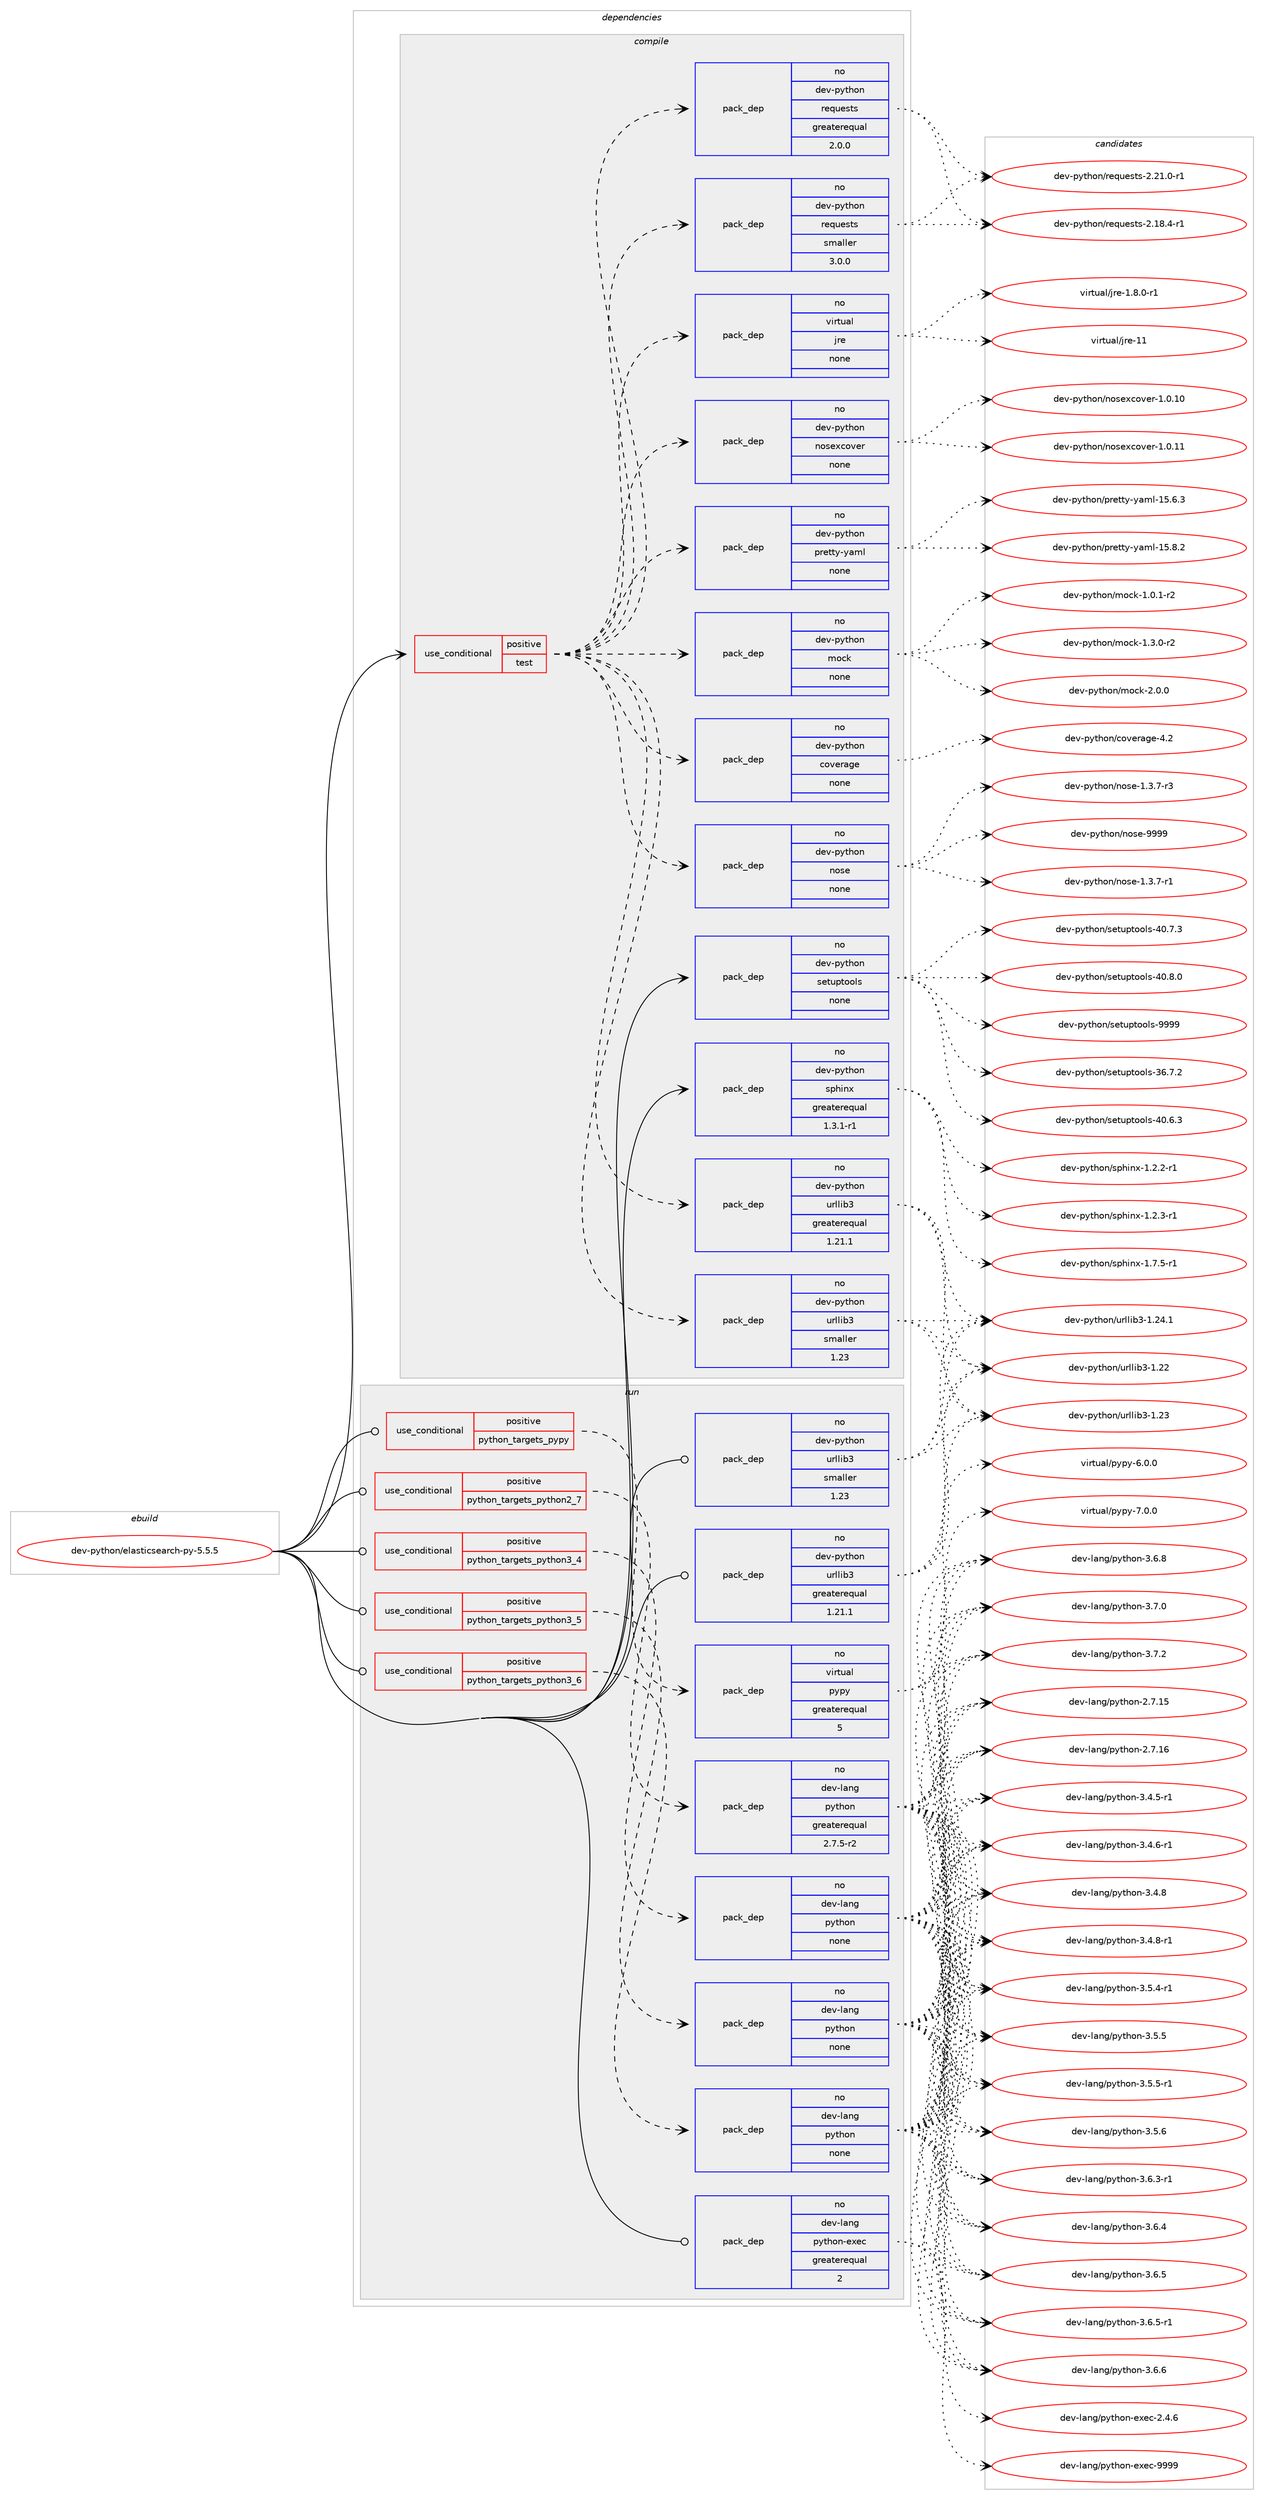 digraph prolog {

# *************
# Graph options
# *************

newrank=true;
concentrate=true;
compound=true;
graph [rankdir=LR,fontname=Helvetica,fontsize=10,ranksep=1.5];#, ranksep=2.5, nodesep=0.2];
edge  [arrowhead=vee];
node  [fontname=Helvetica,fontsize=10];

# **********
# The ebuild
# **********

subgraph cluster_leftcol {
color=gray;
rank=same;
label=<<i>ebuild</i>>;
id [label="dev-python/elasticsearch-py-5.5.5", color=red, width=4, href="../dev-python/elasticsearch-py-5.5.5.svg"];
}

# ****************
# The dependencies
# ****************

subgraph cluster_midcol {
color=gray;
label=<<i>dependencies</i>>;
subgraph cluster_compile {
fillcolor="#eeeeee";
style=filled;
label=<<i>compile</i>>;
subgraph cond373822 {
dependency1407675 [label=<<TABLE BORDER="0" CELLBORDER="1" CELLSPACING="0" CELLPADDING="4"><TR><TD ROWSPAN="3" CELLPADDING="10">use_conditional</TD></TR><TR><TD>positive</TD></TR><TR><TD>test</TD></TR></TABLE>>, shape=none, color=red];
subgraph pack1010595 {
dependency1407676 [label=<<TABLE BORDER="0" CELLBORDER="1" CELLSPACING="0" CELLPADDING="4" WIDTH="220"><TR><TD ROWSPAN="6" CELLPADDING="30">pack_dep</TD></TR><TR><TD WIDTH="110">no</TD></TR><TR><TD>dev-python</TD></TR><TR><TD>urllib3</TD></TR><TR><TD>greaterequal</TD></TR><TR><TD>1.21.1</TD></TR></TABLE>>, shape=none, color=blue];
}
dependency1407675:e -> dependency1407676:w [weight=20,style="dashed",arrowhead="vee"];
subgraph pack1010596 {
dependency1407677 [label=<<TABLE BORDER="0" CELLBORDER="1" CELLSPACING="0" CELLPADDING="4" WIDTH="220"><TR><TD ROWSPAN="6" CELLPADDING="30">pack_dep</TD></TR><TR><TD WIDTH="110">no</TD></TR><TR><TD>dev-python</TD></TR><TR><TD>urllib3</TD></TR><TR><TD>smaller</TD></TR><TR><TD>1.23</TD></TR></TABLE>>, shape=none, color=blue];
}
dependency1407675:e -> dependency1407677:w [weight=20,style="dashed",arrowhead="vee"];
subgraph pack1010597 {
dependency1407678 [label=<<TABLE BORDER="0" CELLBORDER="1" CELLSPACING="0" CELLPADDING="4" WIDTH="220"><TR><TD ROWSPAN="6" CELLPADDING="30">pack_dep</TD></TR><TR><TD WIDTH="110">no</TD></TR><TR><TD>dev-python</TD></TR><TR><TD>requests</TD></TR><TR><TD>greaterequal</TD></TR><TR><TD>2.0.0</TD></TR></TABLE>>, shape=none, color=blue];
}
dependency1407675:e -> dependency1407678:w [weight=20,style="dashed",arrowhead="vee"];
subgraph pack1010598 {
dependency1407679 [label=<<TABLE BORDER="0" CELLBORDER="1" CELLSPACING="0" CELLPADDING="4" WIDTH="220"><TR><TD ROWSPAN="6" CELLPADDING="30">pack_dep</TD></TR><TR><TD WIDTH="110">no</TD></TR><TR><TD>dev-python</TD></TR><TR><TD>requests</TD></TR><TR><TD>smaller</TD></TR><TR><TD>3.0.0</TD></TR></TABLE>>, shape=none, color=blue];
}
dependency1407675:e -> dependency1407679:w [weight=20,style="dashed",arrowhead="vee"];
subgraph pack1010599 {
dependency1407680 [label=<<TABLE BORDER="0" CELLBORDER="1" CELLSPACING="0" CELLPADDING="4" WIDTH="220"><TR><TD ROWSPAN="6" CELLPADDING="30">pack_dep</TD></TR><TR><TD WIDTH="110">no</TD></TR><TR><TD>dev-python</TD></TR><TR><TD>nose</TD></TR><TR><TD>none</TD></TR><TR><TD></TD></TR></TABLE>>, shape=none, color=blue];
}
dependency1407675:e -> dependency1407680:w [weight=20,style="dashed",arrowhead="vee"];
subgraph pack1010600 {
dependency1407681 [label=<<TABLE BORDER="0" CELLBORDER="1" CELLSPACING="0" CELLPADDING="4" WIDTH="220"><TR><TD ROWSPAN="6" CELLPADDING="30">pack_dep</TD></TR><TR><TD WIDTH="110">no</TD></TR><TR><TD>dev-python</TD></TR><TR><TD>coverage</TD></TR><TR><TD>none</TD></TR><TR><TD></TD></TR></TABLE>>, shape=none, color=blue];
}
dependency1407675:e -> dependency1407681:w [weight=20,style="dashed",arrowhead="vee"];
subgraph pack1010601 {
dependency1407682 [label=<<TABLE BORDER="0" CELLBORDER="1" CELLSPACING="0" CELLPADDING="4" WIDTH="220"><TR><TD ROWSPAN="6" CELLPADDING="30">pack_dep</TD></TR><TR><TD WIDTH="110">no</TD></TR><TR><TD>dev-python</TD></TR><TR><TD>mock</TD></TR><TR><TD>none</TD></TR><TR><TD></TD></TR></TABLE>>, shape=none, color=blue];
}
dependency1407675:e -> dependency1407682:w [weight=20,style="dashed",arrowhead="vee"];
subgraph pack1010602 {
dependency1407683 [label=<<TABLE BORDER="0" CELLBORDER="1" CELLSPACING="0" CELLPADDING="4" WIDTH="220"><TR><TD ROWSPAN="6" CELLPADDING="30">pack_dep</TD></TR><TR><TD WIDTH="110">no</TD></TR><TR><TD>dev-python</TD></TR><TR><TD>pretty-yaml</TD></TR><TR><TD>none</TD></TR><TR><TD></TD></TR></TABLE>>, shape=none, color=blue];
}
dependency1407675:e -> dependency1407683:w [weight=20,style="dashed",arrowhead="vee"];
subgraph pack1010603 {
dependency1407684 [label=<<TABLE BORDER="0" CELLBORDER="1" CELLSPACING="0" CELLPADDING="4" WIDTH="220"><TR><TD ROWSPAN="6" CELLPADDING="30">pack_dep</TD></TR><TR><TD WIDTH="110">no</TD></TR><TR><TD>dev-python</TD></TR><TR><TD>nosexcover</TD></TR><TR><TD>none</TD></TR><TR><TD></TD></TR></TABLE>>, shape=none, color=blue];
}
dependency1407675:e -> dependency1407684:w [weight=20,style="dashed",arrowhead="vee"];
subgraph pack1010604 {
dependency1407685 [label=<<TABLE BORDER="0" CELLBORDER="1" CELLSPACING="0" CELLPADDING="4" WIDTH="220"><TR><TD ROWSPAN="6" CELLPADDING="30">pack_dep</TD></TR><TR><TD WIDTH="110">no</TD></TR><TR><TD>virtual</TD></TR><TR><TD>jre</TD></TR><TR><TD>none</TD></TR><TR><TD></TD></TR></TABLE>>, shape=none, color=blue];
}
dependency1407675:e -> dependency1407685:w [weight=20,style="dashed",arrowhead="vee"];
}
id:e -> dependency1407675:w [weight=20,style="solid",arrowhead="vee"];
subgraph pack1010605 {
dependency1407686 [label=<<TABLE BORDER="0" CELLBORDER="1" CELLSPACING="0" CELLPADDING="4" WIDTH="220"><TR><TD ROWSPAN="6" CELLPADDING="30">pack_dep</TD></TR><TR><TD WIDTH="110">no</TD></TR><TR><TD>dev-python</TD></TR><TR><TD>setuptools</TD></TR><TR><TD>none</TD></TR><TR><TD></TD></TR></TABLE>>, shape=none, color=blue];
}
id:e -> dependency1407686:w [weight=20,style="solid",arrowhead="vee"];
subgraph pack1010606 {
dependency1407687 [label=<<TABLE BORDER="0" CELLBORDER="1" CELLSPACING="0" CELLPADDING="4" WIDTH="220"><TR><TD ROWSPAN="6" CELLPADDING="30">pack_dep</TD></TR><TR><TD WIDTH="110">no</TD></TR><TR><TD>dev-python</TD></TR><TR><TD>sphinx</TD></TR><TR><TD>greaterequal</TD></TR><TR><TD>1.3.1-r1</TD></TR></TABLE>>, shape=none, color=blue];
}
id:e -> dependency1407687:w [weight=20,style="solid",arrowhead="vee"];
}
subgraph cluster_compileandrun {
fillcolor="#eeeeee";
style=filled;
label=<<i>compile and run</i>>;
}
subgraph cluster_run {
fillcolor="#eeeeee";
style=filled;
label=<<i>run</i>>;
subgraph cond373823 {
dependency1407688 [label=<<TABLE BORDER="0" CELLBORDER="1" CELLSPACING="0" CELLPADDING="4"><TR><TD ROWSPAN="3" CELLPADDING="10">use_conditional</TD></TR><TR><TD>positive</TD></TR><TR><TD>python_targets_pypy</TD></TR></TABLE>>, shape=none, color=red];
subgraph pack1010607 {
dependency1407689 [label=<<TABLE BORDER="0" CELLBORDER="1" CELLSPACING="0" CELLPADDING="4" WIDTH="220"><TR><TD ROWSPAN="6" CELLPADDING="30">pack_dep</TD></TR><TR><TD WIDTH="110">no</TD></TR><TR><TD>virtual</TD></TR><TR><TD>pypy</TD></TR><TR><TD>greaterequal</TD></TR><TR><TD>5</TD></TR></TABLE>>, shape=none, color=blue];
}
dependency1407688:e -> dependency1407689:w [weight=20,style="dashed",arrowhead="vee"];
}
id:e -> dependency1407688:w [weight=20,style="solid",arrowhead="odot"];
subgraph cond373824 {
dependency1407690 [label=<<TABLE BORDER="0" CELLBORDER="1" CELLSPACING="0" CELLPADDING="4"><TR><TD ROWSPAN="3" CELLPADDING="10">use_conditional</TD></TR><TR><TD>positive</TD></TR><TR><TD>python_targets_python2_7</TD></TR></TABLE>>, shape=none, color=red];
subgraph pack1010608 {
dependency1407691 [label=<<TABLE BORDER="0" CELLBORDER="1" CELLSPACING="0" CELLPADDING="4" WIDTH="220"><TR><TD ROWSPAN="6" CELLPADDING="30">pack_dep</TD></TR><TR><TD WIDTH="110">no</TD></TR><TR><TD>dev-lang</TD></TR><TR><TD>python</TD></TR><TR><TD>greaterequal</TD></TR><TR><TD>2.7.5-r2</TD></TR></TABLE>>, shape=none, color=blue];
}
dependency1407690:e -> dependency1407691:w [weight=20,style="dashed",arrowhead="vee"];
}
id:e -> dependency1407690:w [weight=20,style="solid",arrowhead="odot"];
subgraph cond373825 {
dependency1407692 [label=<<TABLE BORDER="0" CELLBORDER="1" CELLSPACING="0" CELLPADDING="4"><TR><TD ROWSPAN="3" CELLPADDING="10">use_conditional</TD></TR><TR><TD>positive</TD></TR><TR><TD>python_targets_python3_4</TD></TR></TABLE>>, shape=none, color=red];
subgraph pack1010609 {
dependency1407693 [label=<<TABLE BORDER="0" CELLBORDER="1" CELLSPACING="0" CELLPADDING="4" WIDTH="220"><TR><TD ROWSPAN="6" CELLPADDING="30">pack_dep</TD></TR><TR><TD WIDTH="110">no</TD></TR><TR><TD>dev-lang</TD></TR><TR><TD>python</TD></TR><TR><TD>none</TD></TR><TR><TD></TD></TR></TABLE>>, shape=none, color=blue];
}
dependency1407692:e -> dependency1407693:w [weight=20,style="dashed",arrowhead="vee"];
}
id:e -> dependency1407692:w [weight=20,style="solid",arrowhead="odot"];
subgraph cond373826 {
dependency1407694 [label=<<TABLE BORDER="0" CELLBORDER="1" CELLSPACING="0" CELLPADDING="4"><TR><TD ROWSPAN="3" CELLPADDING="10">use_conditional</TD></TR><TR><TD>positive</TD></TR><TR><TD>python_targets_python3_5</TD></TR></TABLE>>, shape=none, color=red];
subgraph pack1010610 {
dependency1407695 [label=<<TABLE BORDER="0" CELLBORDER="1" CELLSPACING="0" CELLPADDING="4" WIDTH="220"><TR><TD ROWSPAN="6" CELLPADDING="30">pack_dep</TD></TR><TR><TD WIDTH="110">no</TD></TR><TR><TD>dev-lang</TD></TR><TR><TD>python</TD></TR><TR><TD>none</TD></TR><TR><TD></TD></TR></TABLE>>, shape=none, color=blue];
}
dependency1407694:e -> dependency1407695:w [weight=20,style="dashed",arrowhead="vee"];
}
id:e -> dependency1407694:w [weight=20,style="solid",arrowhead="odot"];
subgraph cond373827 {
dependency1407696 [label=<<TABLE BORDER="0" CELLBORDER="1" CELLSPACING="0" CELLPADDING="4"><TR><TD ROWSPAN="3" CELLPADDING="10">use_conditional</TD></TR><TR><TD>positive</TD></TR><TR><TD>python_targets_python3_6</TD></TR></TABLE>>, shape=none, color=red];
subgraph pack1010611 {
dependency1407697 [label=<<TABLE BORDER="0" CELLBORDER="1" CELLSPACING="0" CELLPADDING="4" WIDTH="220"><TR><TD ROWSPAN="6" CELLPADDING="30">pack_dep</TD></TR><TR><TD WIDTH="110">no</TD></TR><TR><TD>dev-lang</TD></TR><TR><TD>python</TD></TR><TR><TD>none</TD></TR><TR><TD></TD></TR></TABLE>>, shape=none, color=blue];
}
dependency1407696:e -> dependency1407697:w [weight=20,style="dashed",arrowhead="vee"];
}
id:e -> dependency1407696:w [weight=20,style="solid",arrowhead="odot"];
subgraph pack1010612 {
dependency1407698 [label=<<TABLE BORDER="0" CELLBORDER="1" CELLSPACING="0" CELLPADDING="4" WIDTH="220"><TR><TD ROWSPAN="6" CELLPADDING="30">pack_dep</TD></TR><TR><TD WIDTH="110">no</TD></TR><TR><TD>dev-lang</TD></TR><TR><TD>python-exec</TD></TR><TR><TD>greaterequal</TD></TR><TR><TD>2</TD></TR></TABLE>>, shape=none, color=blue];
}
id:e -> dependency1407698:w [weight=20,style="solid",arrowhead="odot"];
subgraph pack1010613 {
dependency1407699 [label=<<TABLE BORDER="0" CELLBORDER="1" CELLSPACING="0" CELLPADDING="4" WIDTH="220"><TR><TD ROWSPAN="6" CELLPADDING="30">pack_dep</TD></TR><TR><TD WIDTH="110">no</TD></TR><TR><TD>dev-python</TD></TR><TR><TD>urllib3</TD></TR><TR><TD>greaterequal</TD></TR><TR><TD>1.21.1</TD></TR></TABLE>>, shape=none, color=blue];
}
id:e -> dependency1407699:w [weight=20,style="solid",arrowhead="odot"];
subgraph pack1010614 {
dependency1407700 [label=<<TABLE BORDER="0" CELLBORDER="1" CELLSPACING="0" CELLPADDING="4" WIDTH="220"><TR><TD ROWSPAN="6" CELLPADDING="30">pack_dep</TD></TR><TR><TD WIDTH="110">no</TD></TR><TR><TD>dev-python</TD></TR><TR><TD>urllib3</TD></TR><TR><TD>smaller</TD></TR><TR><TD>1.23</TD></TR></TABLE>>, shape=none, color=blue];
}
id:e -> dependency1407700:w [weight=20,style="solid",arrowhead="odot"];
}
}

# **************
# The candidates
# **************

subgraph cluster_choices {
rank=same;
color=gray;
label=<<i>candidates</i>>;

subgraph choice1010595 {
color=black;
nodesep=1;
choice100101118451121211161041111104711711410810810598514549465050 [label="dev-python/urllib3-1.22", color=red, width=4,href="../dev-python/urllib3-1.22.svg"];
choice100101118451121211161041111104711711410810810598514549465051 [label="dev-python/urllib3-1.23", color=red, width=4,href="../dev-python/urllib3-1.23.svg"];
choice1001011184511212111610411111047117114108108105985145494650524649 [label="dev-python/urllib3-1.24.1", color=red, width=4,href="../dev-python/urllib3-1.24.1.svg"];
dependency1407676:e -> choice100101118451121211161041111104711711410810810598514549465050:w [style=dotted,weight="100"];
dependency1407676:e -> choice100101118451121211161041111104711711410810810598514549465051:w [style=dotted,weight="100"];
dependency1407676:e -> choice1001011184511212111610411111047117114108108105985145494650524649:w [style=dotted,weight="100"];
}
subgraph choice1010596 {
color=black;
nodesep=1;
choice100101118451121211161041111104711711410810810598514549465050 [label="dev-python/urllib3-1.22", color=red, width=4,href="../dev-python/urllib3-1.22.svg"];
choice100101118451121211161041111104711711410810810598514549465051 [label="dev-python/urllib3-1.23", color=red, width=4,href="../dev-python/urllib3-1.23.svg"];
choice1001011184511212111610411111047117114108108105985145494650524649 [label="dev-python/urllib3-1.24.1", color=red, width=4,href="../dev-python/urllib3-1.24.1.svg"];
dependency1407677:e -> choice100101118451121211161041111104711711410810810598514549465050:w [style=dotted,weight="100"];
dependency1407677:e -> choice100101118451121211161041111104711711410810810598514549465051:w [style=dotted,weight="100"];
dependency1407677:e -> choice1001011184511212111610411111047117114108108105985145494650524649:w [style=dotted,weight="100"];
}
subgraph choice1010597 {
color=black;
nodesep=1;
choice1001011184511212111610411111047114101113117101115116115455046495646524511449 [label="dev-python/requests-2.18.4-r1", color=red, width=4,href="../dev-python/requests-2.18.4-r1.svg"];
choice1001011184511212111610411111047114101113117101115116115455046504946484511449 [label="dev-python/requests-2.21.0-r1", color=red, width=4,href="../dev-python/requests-2.21.0-r1.svg"];
dependency1407678:e -> choice1001011184511212111610411111047114101113117101115116115455046495646524511449:w [style=dotted,weight="100"];
dependency1407678:e -> choice1001011184511212111610411111047114101113117101115116115455046504946484511449:w [style=dotted,weight="100"];
}
subgraph choice1010598 {
color=black;
nodesep=1;
choice1001011184511212111610411111047114101113117101115116115455046495646524511449 [label="dev-python/requests-2.18.4-r1", color=red, width=4,href="../dev-python/requests-2.18.4-r1.svg"];
choice1001011184511212111610411111047114101113117101115116115455046504946484511449 [label="dev-python/requests-2.21.0-r1", color=red, width=4,href="../dev-python/requests-2.21.0-r1.svg"];
dependency1407679:e -> choice1001011184511212111610411111047114101113117101115116115455046495646524511449:w [style=dotted,weight="100"];
dependency1407679:e -> choice1001011184511212111610411111047114101113117101115116115455046504946484511449:w [style=dotted,weight="100"];
}
subgraph choice1010599 {
color=black;
nodesep=1;
choice10010111845112121116104111110471101111151014549465146554511449 [label="dev-python/nose-1.3.7-r1", color=red, width=4,href="../dev-python/nose-1.3.7-r1.svg"];
choice10010111845112121116104111110471101111151014549465146554511451 [label="dev-python/nose-1.3.7-r3", color=red, width=4,href="../dev-python/nose-1.3.7-r3.svg"];
choice10010111845112121116104111110471101111151014557575757 [label="dev-python/nose-9999", color=red, width=4,href="../dev-python/nose-9999.svg"];
dependency1407680:e -> choice10010111845112121116104111110471101111151014549465146554511449:w [style=dotted,weight="100"];
dependency1407680:e -> choice10010111845112121116104111110471101111151014549465146554511451:w [style=dotted,weight="100"];
dependency1407680:e -> choice10010111845112121116104111110471101111151014557575757:w [style=dotted,weight="100"];
}
subgraph choice1010600 {
color=black;
nodesep=1;
choice1001011184511212111610411111047991111181011149710310145524650 [label="dev-python/coverage-4.2", color=red, width=4,href="../dev-python/coverage-4.2.svg"];
dependency1407681:e -> choice1001011184511212111610411111047991111181011149710310145524650:w [style=dotted,weight="100"];
}
subgraph choice1010601 {
color=black;
nodesep=1;
choice1001011184511212111610411111047109111991074549464846494511450 [label="dev-python/mock-1.0.1-r2", color=red, width=4,href="../dev-python/mock-1.0.1-r2.svg"];
choice1001011184511212111610411111047109111991074549465146484511450 [label="dev-python/mock-1.3.0-r2", color=red, width=4,href="../dev-python/mock-1.3.0-r2.svg"];
choice100101118451121211161041111104710911199107455046484648 [label="dev-python/mock-2.0.0", color=red, width=4,href="../dev-python/mock-2.0.0.svg"];
dependency1407682:e -> choice1001011184511212111610411111047109111991074549464846494511450:w [style=dotted,weight="100"];
dependency1407682:e -> choice1001011184511212111610411111047109111991074549465146484511450:w [style=dotted,weight="100"];
dependency1407682:e -> choice100101118451121211161041111104710911199107455046484648:w [style=dotted,weight="100"];
}
subgraph choice1010602 {
color=black;
nodesep=1;
choice1001011184511212111610411111047112114101116116121451219710910845495346544651 [label="dev-python/pretty-yaml-15.6.3", color=red, width=4,href="../dev-python/pretty-yaml-15.6.3.svg"];
choice1001011184511212111610411111047112114101116116121451219710910845495346564650 [label="dev-python/pretty-yaml-15.8.2", color=red, width=4,href="../dev-python/pretty-yaml-15.8.2.svg"];
dependency1407683:e -> choice1001011184511212111610411111047112114101116116121451219710910845495346544651:w [style=dotted,weight="100"];
dependency1407683:e -> choice1001011184511212111610411111047112114101116116121451219710910845495346564650:w [style=dotted,weight="100"];
}
subgraph choice1010603 {
color=black;
nodesep=1;
choice10010111845112121116104111110471101111151011209911111810111445494648464948 [label="dev-python/nosexcover-1.0.10", color=red, width=4,href="../dev-python/nosexcover-1.0.10.svg"];
choice10010111845112121116104111110471101111151011209911111810111445494648464949 [label="dev-python/nosexcover-1.0.11", color=red, width=4,href="../dev-python/nosexcover-1.0.11.svg"];
dependency1407684:e -> choice10010111845112121116104111110471101111151011209911111810111445494648464948:w [style=dotted,weight="100"];
dependency1407684:e -> choice10010111845112121116104111110471101111151011209911111810111445494648464949:w [style=dotted,weight="100"];
}
subgraph choice1010604 {
color=black;
nodesep=1;
choice11810511411611797108471061141014549465646484511449 [label="virtual/jre-1.8.0-r1", color=red, width=4,href="../virtual/jre-1.8.0-r1.svg"];
choice1181051141161179710847106114101454949 [label="virtual/jre-11", color=red, width=4,href="../virtual/jre-11.svg"];
dependency1407685:e -> choice11810511411611797108471061141014549465646484511449:w [style=dotted,weight="100"];
dependency1407685:e -> choice1181051141161179710847106114101454949:w [style=dotted,weight="100"];
}
subgraph choice1010605 {
color=black;
nodesep=1;
choice100101118451121211161041111104711510111611711211611111110811545515446554650 [label="dev-python/setuptools-36.7.2", color=red, width=4,href="../dev-python/setuptools-36.7.2.svg"];
choice100101118451121211161041111104711510111611711211611111110811545524846544651 [label="dev-python/setuptools-40.6.3", color=red, width=4,href="../dev-python/setuptools-40.6.3.svg"];
choice100101118451121211161041111104711510111611711211611111110811545524846554651 [label="dev-python/setuptools-40.7.3", color=red, width=4,href="../dev-python/setuptools-40.7.3.svg"];
choice100101118451121211161041111104711510111611711211611111110811545524846564648 [label="dev-python/setuptools-40.8.0", color=red, width=4,href="../dev-python/setuptools-40.8.0.svg"];
choice10010111845112121116104111110471151011161171121161111111081154557575757 [label="dev-python/setuptools-9999", color=red, width=4,href="../dev-python/setuptools-9999.svg"];
dependency1407686:e -> choice100101118451121211161041111104711510111611711211611111110811545515446554650:w [style=dotted,weight="100"];
dependency1407686:e -> choice100101118451121211161041111104711510111611711211611111110811545524846544651:w [style=dotted,weight="100"];
dependency1407686:e -> choice100101118451121211161041111104711510111611711211611111110811545524846554651:w [style=dotted,weight="100"];
dependency1407686:e -> choice100101118451121211161041111104711510111611711211611111110811545524846564648:w [style=dotted,weight="100"];
dependency1407686:e -> choice10010111845112121116104111110471151011161171121161111111081154557575757:w [style=dotted,weight="100"];
}
subgraph choice1010606 {
color=black;
nodesep=1;
choice10010111845112121116104111110471151121041051101204549465046504511449 [label="dev-python/sphinx-1.2.2-r1", color=red, width=4,href="../dev-python/sphinx-1.2.2-r1.svg"];
choice10010111845112121116104111110471151121041051101204549465046514511449 [label="dev-python/sphinx-1.2.3-r1", color=red, width=4,href="../dev-python/sphinx-1.2.3-r1.svg"];
choice10010111845112121116104111110471151121041051101204549465546534511449 [label="dev-python/sphinx-1.7.5-r1", color=red, width=4,href="../dev-python/sphinx-1.7.5-r1.svg"];
dependency1407687:e -> choice10010111845112121116104111110471151121041051101204549465046504511449:w [style=dotted,weight="100"];
dependency1407687:e -> choice10010111845112121116104111110471151121041051101204549465046514511449:w [style=dotted,weight="100"];
dependency1407687:e -> choice10010111845112121116104111110471151121041051101204549465546534511449:w [style=dotted,weight="100"];
}
subgraph choice1010607 {
color=black;
nodesep=1;
choice1181051141161179710847112121112121455446484648 [label="virtual/pypy-6.0.0", color=red, width=4,href="../virtual/pypy-6.0.0.svg"];
choice1181051141161179710847112121112121455546484648 [label="virtual/pypy-7.0.0", color=red, width=4,href="../virtual/pypy-7.0.0.svg"];
dependency1407689:e -> choice1181051141161179710847112121112121455446484648:w [style=dotted,weight="100"];
dependency1407689:e -> choice1181051141161179710847112121112121455546484648:w [style=dotted,weight="100"];
}
subgraph choice1010608 {
color=black;
nodesep=1;
choice10010111845108971101034711212111610411111045504655464953 [label="dev-lang/python-2.7.15", color=red, width=4,href="../dev-lang/python-2.7.15.svg"];
choice10010111845108971101034711212111610411111045504655464954 [label="dev-lang/python-2.7.16", color=red, width=4,href="../dev-lang/python-2.7.16.svg"];
choice1001011184510897110103471121211161041111104551465246534511449 [label="dev-lang/python-3.4.5-r1", color=red, width=4,href="../dev-lang/python-3.4.5-r1.svg"];
choice1001011184510897110103471121211161041111104551465246544511449 [label="dev-lang/python-3.4.6-r1", color=red, width=4,href="../dev-lang/python-3.4.6-r1.svg"];
choice100101118451089711010347112121116104111110455146524656 [label="dev-lang/python-3.4.8", color=red, width=4,href="../dev-lang/python-3.4.8.svg"];
choice1001011184510897110103471121211161041111104551465246564511449 [label="dev-lang/python-3.4.8-r1", color=red, width=4,href="../dev-lang/python-3.4.8-r1.svg"];
choice1001011184510897110103471121211161041111104551465346524511449 [label="dev-lang/python-3.5.4-r1", color=red, width=4,href="../dev-lang/python-3.5.4-r1.svg"];
choice100101118451089711010347112121116104111110455146534653 [label="dev-lang/python-3.5.5", color=red, width=4,href="../dev-lang/python-3.5.5.svg"];
choice1001011184510897110103471121211161041111104551465346534511449 [label="dev-lang/python-3.5.5-r1", color=red, width=4,href="../dev-lang/python-3.5.5-r1.svg"];
choice100101118451089711010347112121116104111110455146534654 [label="dev-lang/python-3.5.6", color=red, width=4,href="../dev-lang/python-3.5.6.svg"];
choice1001011184510897110103471121211161041111104551465446514511449 [label="dev-lang/python-3.6.3-r1", color=red, width=4,href="../dev-lang/python-3.6.3-r1.svg"];
choice100101118451089711010347112121116104111110455146544652 [label="dev-lang/python-3.6.4", color=red, width=4,href="../dev-lang/python-3.6.4.svg"];
choice100101118451089711010347112121116104111110455146544653 [label="dev-lang/python-3.6.5", color=red, width=4,href="../dev-lang/python-3.6.5.svg"];
choice1001011184510897110103471121211161041111104551465446534511449 [label="dev-lang/python-3.6.5-r1", color=red, width=4,href="../dev-lang/python-3.6.5-r1.svg"];
choice100101118451089711010347112121116104111110455146544654 [label="dev-lang/python-3.6.6", color=red, width=4,href="../dev-lang/python-3.6.6.svg"];
choice100101118451089711010347112121116104111110455146544656 [label="dev-lang/python-3.6.8", color=red, width=4,href="../dev-lang/python-3.6.8.svg"];
choice100101118451089711010347112121116104111110455146554648 [label="dev-lang/python-3.7.0", color=red, width=4,href="../dev-lang/python-3.7.0.svg"];
choice100101118451089711010347112121116104111110455146554650 [label="dev-lang/python-3.7.2", color=red, width=4,href="../dev-lang/python-3.7.2.svg"];
dependency1407691:e -> choice10010111845108971101034711212111610411111045504655464953:w [style=dotted,weight="100"];
dependency1407691:e -> choice10010111845108971101034711212111610411111045504655464954:w [style=dotted,weight="100"];
dependency1407691:e -> choice1001011184510897110103471121211161041111104551465246534511449:w [style=dotted,weight="100"];
dependency1407691:e -> choice1001011184510897110103471121211161041111104551465246544511449:w [style=dotted,weight="100"];
dependency1407691:e -> choice100101118451089711010347112121116104111110455146524656:w [style=dotted,weight="100"];
dependency1407691:e -> choice1001011184510897110103471121211161041111104551465246564511449:w [style=dotted,weight="100"];
dependency1407691:e -> choice1001011184510897110103471121211161041111104551465346524511449:w [style=dotted,weight="100"];
dependency1407691:e -> choice100101118451089711010347112121116104111110455146534653:w [style=dotted,weight="100"];
dependency1407691:e -> choice1001011184510897110103471121211161041111104551465346534511449:w [style=dotted,weight="100"];
dependency1407691:e -> choice100101118451089711010347112121116104111110455146534654:w [style=dotted,weight="100"];
dependency1407691:e -> choice1001011184510897110103471121211161041111104551465446514511449:w [style=dotted,weight="100"];
dependency1407691:e -> choice100101118451089711010347112121116104111110455146544652:w [style=dotted,weight="100"];
dependency1407691:e -> choice100101118451089711010347112121116104111110455146544653:w [style=dotted,weight="100"];
dependency1407691:e -> choice1001011184510897110103471121211161041111104551465446534511449:w [style=dotted,weight="100"];
dependency1407691:e -> choice100101118451089711010347112121116104111110455146544654:w [style=dotted,weight="100"];
dependency1407691:e -> choice100101118451089711010347112121116104111110455146544656:w [style=dotted,weight="100"];
dependency1407691:e -> choice100101118451089711010347112121116104111110455146554648:w [style=dotted,weight="100"];
dependency1407691:e -> choice100101118451089711010347112121116104111110455146554650:w [style=dotted,weight="100"];
}
subgraph choice1010609 {
color=black;
nodesep=1;
choice10010111845108971101034711212111610411111045504655464953 [label="dev-lang/python-2.7.15", color=red, width=4,href="../dev-lang/python-2.7.15.svg"];
choice10010111845108971101034711212111610411111045504655464954 [label="dev-lang/python-2.7.16", color=red, width=4,href="../dev-lang/python-2.7.16.svg"];
choice1001011184510897110103471121211161041111104551465246534511449 [label="dev-lang/python-3.4.5-r1", color=red, width=4,href="../dev-lang/python-3.4.5-r1.svg"];
choice1001011184510897110103471121211161041111104551465246544511449 [label="dev-lang/python-3.4.6-r1", color=red, width=4,href="../dev-lang/python-3.4.6-r1.svg"];
choice100101118451089711010347112121116104111110455146524656 [label="dev-lang/python-3.4.8", color=red, width=4,href="../dev-lang/python-3.4.8.svg"];
choice1001011184510897110103471121211161041111104551465246564511449 [label="dev-lang/python-3.4.8-r1", color=red, width=4,href="../dev-lang/python-3.4.8-r1.svg"];
choice1001011184510897110103471121211161041111104551465346524511449 [label="dev-lang/python-3.5.4-r1", color=red, width=4,href="../dev-lang/python-3.5.4-r1.svg"];
choice100101118451089711010347112121116104111110455146534653 [label="dev-lang/python-3.5.5", color=red, width=4,href="../dev-lang/python-3.5.5.svg"];
choice1001011184510897110103471121211161041111104551465346534511449 [label="dev-lang/python-3.5.5-r1", color=red, width=4,href="../dev-lang/python-3.5.5-r1.svg"];
choice100101118451089711010347112121116104111110455146534654 [label="dev-lang/python-3.5.6", color=red, width=4,href="../dev-lang/python-3.5.6.svg"];
choice1001011184510897110103471121211161041111104551465446514511449 [label="dev-lang/python-3.6.3-r1", color=red, width=4,href="../dev-lang/python-3.6.3-r1.svg"];
choice100101118451089711010347112121116104111110455146544652 [label="dev-lang/python-3.6.4", color=red, width=4,href="../dev-lang/python-3.6.4.svg"];
choice100101118451089711010347112121116104111110455146544653 [label="dev-lang/python-3.6.5", color=red, width=4,href="../dev-lang/python-3.6.5.svg"];
choice1001011184510897110103471121211161041111104551465446534511449 [label="dev-lang/python-3.6.5-r1", color=red, width=4,href="../dev-lang/python-3.6.5-r1.svg"];
choice100101118451089711010347112121116104111110455146544654 [label="dev-lang/python-3.6.6", color=red, width=4,href="../dev-lang/python-3.6.6.svg"];
choice100101118451089711010347112121116104111110455146544656 [label="dev-lang/python-3.6.8", color=red, width=4,href="../dev-lang/python-3.6.8.svg"];
choice100101118451089711010347112121116104111110455146554648 [label="dev-lang/python-3.7.0", color=red, width=4,href="../dev-lang/python-3.7.0.svg"];
choice100101118451089711010347112121116104111110455146554650 [label="dev-lang/python-3.7.2", color=red, width=4,href="../dev-lang/python-3.7.2.svg"];
dependency1407693:e -> choice10010111845108971101034711212111610411111045504655464953:w [style=dotted,weight="100"];
dependency1407693:e -> choice10010111845108971101034711212111610411111045504655464954:w [style=dotted,weight="100"];
dependency1407693:e -> choice1001011184510897110103471121211161041111104551465246534511449:w [style=dotted,weight="100"];
dependency1407693:e -> choice1001011184510897110103471121211161041111104551465246544511449:w [style=dotted,weight="100"];
dependency1407693:e -> choice100101118451089711010347112121116104111110455146524656:w [style=dotted,weight="100"];
dependency1407693:e -> choice1001011184510897110103471121211161041111104551465246564511449:w [style=dotted,weight="100"];
dependency1407693:e -> choice1001011184510897110103471121211161041111104551465346524511449:w [style=dotted,weight="100"];
dependency1407693:e -> choice100101118451089711010347112121116104111110455146534653:w [style=dotted,weight="100"];
dependency1407693:e -> choice1001011184510897110103471121211161041111104551465346534511449:w [style=dotted,weight="100"];
dependency1407693:e -> choice100101118451089711010347112121116104111110455146534654:w [style=dotted,weight="100"];
dependency1407693:e -> choice1001011184510897110103471121211161041111104551465446514511449:w [style=dotted,weight="100"];
dependency1407693:e -> choice100101118451089711010347112121116104111110455146544652:w [style=dotted,weight="100"];
dependency1407693:e -> choice100101118451089711010347112121116104111110455146544653:w [style=dotted,weight="100"];
dependency1407693:e -> choice1001011184510897110103471121211161041111104551465446534511449:w [style=dotted,weight="100"];
dependency1407693:e -> choice100101118451089711010347112121116104111110455146544654:w [style=dotted,weight="100"];
dependency1407693:e -> choice100101118451089711010347112121116104111110455146544656:w [style=dotted,weight="100"];
dependency1407693:e -> choice100101118451089711010347112121116104111110455146554648:w [style=dotted,weight="100"];
dependency1407693:e -> choice100101118451089711010347112121116104111110455146554650:w [style=dotted,weight="100"];
}
subgraph choice1010610 {
color=black;
nodesep=1;
choice10010111845108971101034711212111610411111045504655464953 [label="dev-lang/python-2.7.15", color=red, width=4,href="../dev-lang/python-2.7.15.svg"];
choice10010111845108971101034711212111610411111045504655464954 [label="dev-lang/python-2.7.16", color=red, width=4,href="../dev-lang/python-2.7.16.svg"];
choice1001011184510897110103471121211161041111104551465246534511449 [label="dev-lang/python-3.4.5-r1", color=red, width=4,href="../dev-lang/python-3.4.5-r1.svg"];
choice1001011184510897110103471121211161041111104551465246544511449 [label="dev-lang/python-3.4.6-r1", color=red, width=4,href="../dev-lang/python-3.4.6-r1.svg"];
choice100101118451089711010347112121116104111110455146524656 [label="dev-lang/python-3.4.8", color=red, width=4,href="../dev-lang/python-3.4.8.svg"];
choice1001011184510897110103471121211161041111104551465246564511449 [label="dev-lang/python-3.4.8-r1", color=red, width=4,href="../dev-lang/python-3.4.8-r1.svg"];
choice1001011184510897110103471121211161041111104551465346524511449 [label="dev-lang/python-3.5.4-r1", color=red, width=4,href="../dev-lang/python-3.5.4-r1.svg"];
choice100101118451089711010347112121116104111110455146534653 [label="dev-lang/python-3.5.5", color=red, width=4,href="../dev-lang/python-3.5.5.svg"];
choice1001011184510897110103471121211161041111104551465346534511449 [label="dev-lang/python-3.5.5-r1", color=red, width=4,href="../dev-lang/python-3.5.5-r1.svg"];
choice100101118451089711010347112121116104111110455146534654 [label="dev-lang/python-3.5.6", color=red, width=4,href="../dev-lang/python-3.5.6.svg"];
choice1001011184510897110103471121211161041111104551465446514511449 [label="dev-lang/python-3.6.3-r1", color=red, width=4,href="../dev-lang/python-3.6.3-r1.svg"];
choice100101118451089711010347112121116104111110455146544652 [label="dev-lang/python-3.6.4", color=red, width=4,href="../dev-lang/python-3.6.4.svg"];
choice100101118451089711010347112121116104111110455146544653 [label="dev-lang/python-3.6.5", color=red, width=4,href="../dev-lang/python-3.6.5.svg"];
choice1001011184510897110103471121211161041111104551465446534511449 [label="dev-lang/python-3.6.5-r1", color=red, width=4,href="../dev-lang/python-3.6.5-r1.svg"];
choice100101118451089711010347112121116104111110455146544654 [label="dev-lang/python-3.6.6", color=red, width=4,href="../dev-lang/python-3.6.6.svg"];
choice100101118451089711010347112121116104111110455146544656 [label="dev-lang/python-3.6.8", color=red, width=4,href="../dev-lang/python-3.6.8.svg"];
choice100101118451089711010347112121116104111110455146554648 [label="dev-lang/python-3.7.0", color=red, width=4,href="../dev-lang/python-3.7.0.svg"];
choice100101118451089711010347112121116104111110455146554650 [label="dev-lang/python-3.7.2", color=red, width=4,href="../dev-lang/python-3.7.2.svg"];
dependency1407695:e -> choice10010111845108971101034711212111610411111045504655464953:w [style=dotted,weight="100"];
dependency1407695:e -> choice10010111845108971101034711212111610411111045504655464954:w [style=dotted,weight="100"];
dependency1407695:e -> choice1001011184510897110103471121211161041111104551465246534511449:w [style=dotted,weight="100"];
dependency1407695:e -> choice1001011184510897110103471121211161041111104551465246544511449:w [style=dotted,weight="100"];
dependency1407695:e -> choice100101118451089711010347112121116104111110455146524656:w [style=dotted,weight="100"];
dependency1407695:e -> choice1001011184510897110103471121211161041111104551465246564511449:w [style=dotted,weight="100"];
dependency1407695:e -> choice1001011184510897110103471121211161041111104551465346524511449:w [style=dotted,weight="100"];
dependency1407695:e -> choice100101118451089711010347112121116104111110455146534653:w [style=dotted,weight="100"];
dependency1407695:e -> choice1001011184510897110103471121211161041111104551465346534511449:w [style=dotted,weight="100"];
dependency1407695:e -> choice100101118451089711010347112121116104111110455146534654:w [style=dotted,weight="100"];
dependency1407695:e -> choice1001011184510897110103471121211161041111104551465446514511449:w [style=dotted,weight="100"];
dependency1407695:e -> choice100101118451089711010347112121116104111110455146544652:w [style=dotted,weight="100"];
dependency1407695:e -> choice100101118451089711010347112121116104111110455146544653:w [style=dotted,weight="100"];
dependency1407695:e -> choice1001011184510897110103471121211161041111104551465446534511449:w [style=dotted,weight="100"];
dependency1407695:e -> choice100101118451089711010347112121116104111110455146544654:w [style=dotted,weight="100"];
dependency1407695:e -> choice100101118451089711010347112121116104111110455146544656:w [style=dotted,weight="100"];
dependency1407695:e -> choice100101118451089711010347112121116104111110455146554648:w [style=dotted,weight="100"];
dependency1407695:e -> choice100101118451089711010347112121116104111110455146554650:w [style=dotted,weight="100"];
}
subgraph choice1010611 {
color=black;
nodesep=1;
choice10010111845108971101034711212111610411111045504655464953 [label="dev-lang/python-2.7.15", color=red, width=4,href="../dev-lang/python-2.7.15.svg"];
choice10010111845108971101034711212111610411111045504655464954 [label="dev-lang/python-2.7.16", color=red, width=4,href="../dev-lang/python-2.7.16.svg"];
choice1001011184510897110103471121211161041111104551465246534511449 [label="dev-lang/python-3.4.5-r1", color=red, width=4,href="../dev-lang/python-3.4.5-r1.svg"];
choice1001011184510897110103471121211161041111104551465246544511449 [label="dev-lang/python-3.4.6-r1", color=red, width=4,href="../dev-lang/python-3.4.6-r1.svg"];
choice100101118451089711010347112121116104111110455146524656 [label="dev-lang/python-3.4.8", color=red, width=4,href="../dev-lang/python-3.4.8.svg"];
choice1001011184510897110103471121211161041111104551465246564511449 [label="dev-lang/python-3.4.8-r1", color=red, width=4,href="../dev-lang/python-3.4.8-r1.svg"];
choice1001011184510897110103471121211161041111104551465346524511449 [label="dev-lang/python-3.5.4-r1", color=red, width=4,href="../dev-lang/python-3.5.4-r1.svg"];
choice100101118451089711010347112121116104111110455146534653 [label="dev-lang/python-3.5.5", color=red, width=4,href="../dev-lang/python-3.5.5.svg"];
choice1001011184510897110103471121211161041111104551465346534511449 [label="dev-lang/python-3.5.5-r1", color=red, width=4,href="../dev-lang/python-3.5.5-r1.svg"];
choice100101118451089711010347112121116104111110455146534654 [label="dev-lang/python-3.5.6", color=red, width=4,href="../dev-lang/python-3.5.6.svg"];
choice1001011184510897110103471121211161041111104551465446514511449 [label="dev-lang/python-3.6.3-r1", color=red, width=4,href="../dev-lang/python-3.6.3-r1.svg"];
choice100101118451089711010347112121116104111110455146544652 [label="dev-lang/python-3.6.4", color=red, width=4,href="../dev-lang/python-3.6.4.svg"];
choice100101118451089711010347112121116104111110455146544653 [label="dev-lang/python-3.6.5", color=red, width=4,href="../dev-lang/python-3.6.5.svg"];
choice1001011184510897110103471121211161041111104551465446534511449 [label="dev-lang/python-3.6.5-r1", color=red, width=4,href="../dev-lang/python-3.6.5-r1.svg"];
choice100101118451089711010347112121116104111110455146544654 [label="dev-lang/python-3.6.6", color=red, width=4,href="../dev-lang/python-3.6.6.svg"];
choice100101118451089711010347112121116104111110455146544656 [label="dev-lang/python-3.6.8", color=red, width=4,href="../dev-lang/python-3.6.8.svg"];
choice100101118451089711010347112121116104111110455146554648 [label="dev-lang/python-3.7.0", color=red, width=4,href="../dev-lang/python-3.7.0.svg"];
choice100101118451089711010347112121116104111110455146554650 [label="dev-lang/python-3.7.2", color=red, width=4,href="../dev-lang/python-3.7.2.svg"];
dependency1407697:e -> choice10010111845108971101034711212111610411111045504655464953:w [style=dotted,weight="100"];
dependency1407697:e -> choice10010111845108971101034711212111610411111045504655464954:w [style=dotted,weight="100"];
dependency1407697:e -> choice1001011184510897110103471121211161041111104551465246534511449:w [style=dotted,weight="100"];
dependency1407697:e -> choice1001011184510897110103471121211161041111104551465246544511449:w [style=dotted,weight="100"];
dependency1407697:e -> choice100101118451089711010347112121116104111110455146524656:w [style=dotted,weight="100"];
dependency1407697:e -> choice1001011184510897110103471121211161041111104551465246564511449:w [style=dotted,weight="100"];
dependency1407697:e -> choice1001011184510897110103471121211161041111104551465346524511449:w [style=dotted,weight="100"];
dependency1407697:e -> choice100101118451089711010347112121116104111110455146534653:w [style=dotted,weight="100"];
dependency1407697:e -> choice1001011184510897110103471121211161041111104551465346534511449:w [style=dotted,weight="100"];
dependency1407697:e -> choice100101118451089711010347112121116104111110455146534654:w [style=dotted,weight="100"];
dependency1407697:e -> choice1001011184510897110103471121211161041111104551465446514511449:w [style=dotted,weight="100"];
dependency1407697:e -> choice100101118451089711010347112121116104111110455146544652:w [style=dotted,weight="100"];
dependency1407697:e -> choice100101118451089711010347112121116104111110455146544653:w [style=dotted,weight="100"];
dependency1407697:e -> choice1001011184510897110103471121211161041111104551465446534511449:w [style=dotted,weight="100"];
dependency1407697:e -> choice100101118451089711010347112121116104111110455146544654:w [style=dotted,weight="100"];
dependency1407697:e -> choice100101118451089711010347112121116104111110455146544656:w [style=dotted,weight="100"];
dependency1407697:e -> choice100101118451089711010347112121116104111110455146554648:w [style=dotted,weight="100"];
dependency1407697:e -> choice100101118451089711010347112121116104111110455146554650:w [style=dotted,weight="100"];
}
subgraph choice1010612 {
color=black;
nodesep=1;
choice1001011184510897110103471121211161041111104510112010199455046524654 [label="dev-lang/python-exec-2.4.6", color=red, width=4,href="../dev-lang/python-exec-2.4.6.svg"];
choice10010111845108971101034711212111610411111045101120101994557575757 [label="dev-lang/python-exec-9999", color=red, width=4,href="../dev-lang/python-exec-9999.svg"];
dependency1407698:e -> choice1001011184510897110103471121211161041111104510112010199455046524654:w [style=dotted,weight="100"];
dependency1407698:e -> choice10010111845108971101034711212111610411111045101120101994557575757:w [style=dotted,weight="100"];
}
subgraph choice1010613 {
color=black;
nodesep=1;
choice100101118451121211161041111104711711410810810598514549465050 [label="dev-python/urllib3-1.22", color=red, width=4,href="../dev-python/urllib3-1.22.svg"];
choice100101118451121211161041111104711711410810810598514549465051 [label="dev-python/urllib3-1.23", color=red, width=4,href="../dev-python/urllib3-1.23.svg"];
choice1001011184511212111610411111047117114108108105985145494650524649 [label="dev-python/urllib3-1.24.1", color=red, width=4,href="../dev-python/urllib3-1.24.1.svg"];
dependency1407699:e -> choice100101118451121211161041111104711711410810810598514549465050:w [style=dotted,weight="100"];
dependency1407699:e -> choice100101118451121211161041111104711711410810810598514549465051:w [style=dotted,weight="100"];
dependency1407699:e -> choice1001011184511212111610411111047117114108108105985145494650524649:w [style=dotted,weight="100"];
}
subgraph choice1010614 {
color=black;
nodesep=1;
choice100101118451121211161041111104711711410810810598514549465050 [label="dev-python/urllib3-1.22", color=red, width=4,href="../dev-python/urllib3-1.22.svg"];
choice100101118451121211161041111104711711410810810598514549465051 [label="dev-python/urllib3-1.23", color=red, width=4,href="../dev-python/urllib3-1.23.svg"];
choice1001011184511212111610411111047117114108108105985145494650524649 [label="dev-python/urllib3-1.24.1", color=red, width=4,href="../dev-python/urllib3-1.24.1.svg"];
dependency1407700:e -> choice100101118451121211161041111104711711410810810598514549465050:w [style=dotted,weight="100"];
dependency1407700:e -> choice100101118451121211161041111104711711410810810598514549465051:w [style=dotted,weight="100"];
dependency1407700:e -> choice1001011184511212111610411111047117114108108105985145494650524649:w [style=dotted,weight="100"];
}
}

}
